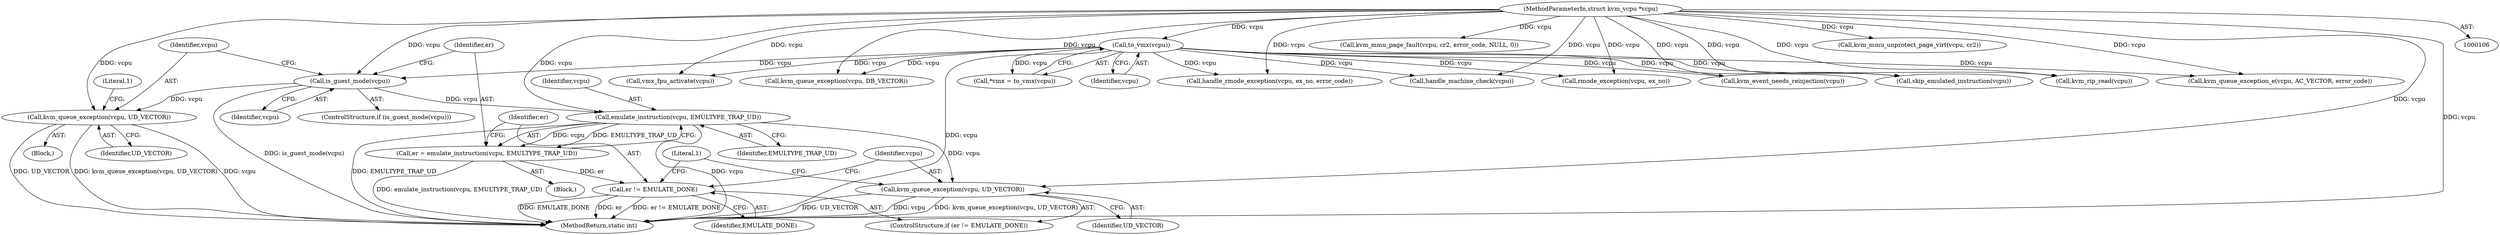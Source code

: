 digraph "0_linux_54a20552e1eae07aa240fa370a0293e006b5faed_0@pointer" {
"1000165" [label="(Call,is_guest_mode(vcpu))"];
"1000112" [label="(Call,to_vmx(vcpu))"];
"1000107" [label="(MethodParameterIn,struct kvm_vcpu *vcpu)"];
"1000168" [label="(Call,kvm_queue_exception(vcpu, UD_VECTOR))"];
"1000175" [label="(Call,emulate_instruction(vcpu, EMULTYPE_TRAP_UD))"];
"1000173" [label="(Call,er = emulate_instruction(vcpu, EMULTYPE_TRAP_UD))"];
"1000179" [label="(Call,er != EMULATE_DONE)"];
"1000182" [label="(Call,kvm_queue_exception(vcpu, UD_VECTOR))"];
"1000292" [label="(Call,kvm_mmu_page_fault(vcpu, cr2, error_code, NULL, 0))"];
"1000182" [label="(Call,kvm_queue_exception(vcpu, UD_VECTOR))"];
"1000166" [label="(Identifier,vcpu)"];
"1000175" [label="(Call,emulate_instruction(vcpu, EMULTYPE_TRAP_UD))"];
"1000314" [label="(Call,handle_rmode_exception(vcpu, ex_no, error_code))"];
"1000186" [label="(Literal,1)"];
"1000177" [label="(Identifier,EMULTYPE_TRAP_UD)"];
"1000167" [label="(Block,)"];
"1000180" [label="(Identifier,er)"];
"1000181" [label="(Identifier,EMULATE_DONE)"];
"1000165" [label="(Call,is_guest_mode(vcpu))"];
"1000110" [label="(Call,*vmx = to_vmx(vcpu))"];
"1000286" [label="(Call,kvm_event_needs_reinjection(vcpu))"];
"1000113" [label="(Identifier,vcpu)"];
"1000184" [label="(Identifier,UD_VECTOR)"];
"1000142" [label="(Call,handle_machine_check(vcpu))"];
"1000164" [label="(ControlStructure,if (is_guest_mode(vcpu)))"];
"1000156" [label="(Call,vmx_fpu_activate(vcpu))"];
"1000457" [label="(MethodReturn,static int)"];
"1000169" [label="(Identifier,vcpu)"];
"1000183" [label="(Identifier,vcpu)"];
"1000178" [label="(ControlStructure,if (er != EMULATE_DONE))"];
"1000410" [label="(Call,kvm_rip_read(vcpu))"];
"1000107" [label="(MethodParameterIn,struct kvm_vcpu *vcpu)"];
"1000112" [label="(Call,to_vmx(vcpu))"];
"1000168" [label="(Call,kvm_queue_exception(vcpu, UD_VECTOR))"];
"1000322" [label="(Call,kvm_queue_exception_e(vcpu, AC_VECTOR, error_code))"];
"1000163" [label="(Block,)"];
"1000179" [label="(Call,er != EMULATE_DONE)"];
"1000176" [label="(Identifier,vcpu)"];
"1000288" [label="(Call,kvm_mmu_unprotect_page_virt(vcpu, cr2))"];
"1000174" [label="(Identifier,er)"];
"1000170" [label="(Identifier,UD_VECTOR)"];
"1000173" [label="(Call,er = emulate_instruction(vcpu, EMULTYPE_TRAP_UD))"];
"1000172" [label="(Literal,1)"];
"1000310" [label="(Call,rmode_exception(vcpu, ex_no))"];
"1000366" [label="(Call,kvm_queue_exception(vcpu, DB_VECTOR))"];
"1000364" [label="(Call,skip_emulated_instruction(vcpu))"];
"1000165" -> "1000164"  [label="AST: "];
"1000165" -> "1000166"  [label="CFG: "];
"1000166" -> "1000165"  [label="AST: "];
"1000169" -> "1000165"  [label="CFG: "];
"1000174" -> "1000165"  [label="CFG: "];
"1000165" -> "1000457"  [label="DDG: is_guest_mode(vcpu)"];
"1000112" -> "1000165"  [label="DDG: vcpu"];
"1000107" -> "1000165"  [label="DDG: vcpu"];
"1000165" -> "1000168"  [label="DDG: vcpu"];
"1000165" -> "1000175"  [label="DDG: vcpu"];
"1000112" -> "1000110"  [label="AST: "];
"1000112" -> "1000113"  [label="CFG: "];
"1000113" -> "1000112"  [label="AST: "];
"1000110" -> "1000112"  [label="CFG: "];
"1000112" -> "1000457"  [label="DDG: vcpu"];
"1000112" -> "1000110"  [label="DDG: vcpu"];
"1000107" -> "1000112"  [label="DDG: vcpu"];
"1000112" -> "1000142"  [label="DDG: vcpu"];
"1000112" -> "1000156"  [label="DDG: vcpu"];
"1000112" -> "1000286"  [label="DDG: vcpu"];
"1000112" -> "1000310"  [label="DDG: vcpu"];
"1000112" -> "1000314"  [label="DDG: vcpu"];
"1000112" -> "1000322"  [label="DDG: vcpu"];
"1000112" -> "1000364"  [label="DDG: vcpu"];
"1000112" -> "1000366"  [label="DDG: vcpu"];
"1000112" -> "1000410"  [label="DDG: vcpu"];
"1000107" -> "1000106"  [label="AST: "];
"1000107" -> "1000457"  [label="DDG: vcpu"];
"1000107" -> "1000142"  [label="DDG: vcpu"];
"1000107" -> "1000156"  [label="DDG: vcpu"];
"1000107" -> "1000168"  [label="DDG: vcpu"];
"1000107" -> "1000175"  [label="DDG: vcpu"];
"1000107" -> "1000182"  [label="DDG: vcpu"];
"1000107" -> "1000286"  [label="DDG: vcpu"];
"1000107" -> "1000288"  [label="DDG: vcpu"];
"1000107" -> "1000292"  [label="DDG: vcpu"];
"1000107" -> "1000310"  [label="DDG: vcpu"];
"1000107" -> "1000314"  [label="DDG: vcpu"];
"1000107" -> "1000322"  [label="DDG: vcpu"];
"1000107" -> "1000364"  [label="DDG: vcpu"];
"1000107" -> "1000366"  [label="DDG: vcpu"];
"1000107" -> "1000410"  [label="DDG: vcpu"];
"1000168" -> "1000167"  [label="AST: "];
"1000168" -> "1000170"  [label="CFG: "];
"1000169" -> "1000168"  [label="AST: "];
"1000170" -> "1000168"  [label="AST: "];
"1000172" -> "1000168"  [label="CFG: "];
"1000168" -> "1000457"  [label="DDG: kvm_queue_exception(vcpu, UD_VECTOR)"];
"1000168" -> "1000457"  [label="DDG: vcpu"];
"1000168" -> "1000457"  [label="DDG: UD_VECTOR"];
"1000175" -> "1000173"  [label="AST: "];
"1000175" -> "1000177"  [label="CFG: "];
"1000176" -> "1000175"  [label="AST: "];
"1000177" -> "1000175"  [label="AST: "];
"1000173" -> "1000175"  [label="CFG: "];
"1000175" -> "1000457"  [label="DDG: vcpu"];
"1000175" -> "1000457"  [label="DDG: EMULTYPE_TRAP_UD"];
"1000175" -> "1000173"  [label="DDG: vcpu"];
"1000175" -> "1000173"  [label="DDG: EMULTYPE_TRAP_UD"];
"1000175" -> "1000182"  [label="DDG: vcpu"];
"1000173" -> "1000163"  [label="AST: "];
"1000174" -> "1000173"  [label="AST: "];
"1000180" -> "1000173"  [label="CFG: "];
"1000173" -> "1000457"  [label="DDG: emulate_instruction(vcpu, EMULTYPE_TRAP_UD)"];
"1000173" -> "1000179"  [label="DDG: er"];
"1000179" -> "1000178"  [label="AST: "];
"1000179" -> "1000181"  [label="CFG: "];
"1000180" -> "1000179"  [label="AST: "];
"1000181" -> "1000179"  [label="AST: "];
"1000183" -> "1000179"  [label="CFG: "];
"1000186" -> "1000179"  [label="CFG: "];
"1000179" -> "1000457"  [label="DDG: er != EMULATE_DONE"];
"1000179" -> "1000457"  [label="DDG: EMULATE_DONE"];
"1000179" -> "1000457"  [label="DDG: er"];
"1000182" -> "1000178"  [label="AST: "];
"1000182" -> "1000184"  [label="CFG: "];
"1000183" -> "1000182"  [label="AST: "];
"1000184" -> "1000182"  [label="AST: "];
"1000186" -> "1000182"  [label="CFG: "];
"1000182" -> "1000457"  [label="DDG: kvm_queue_exception(vcpu, UD_VECTOR)"];
"1000182" -> "1000457"  [label="DDG: UD_VECTOR"];
"1000182" -> "1000457"  [label="DDG: vcpu"];
}

